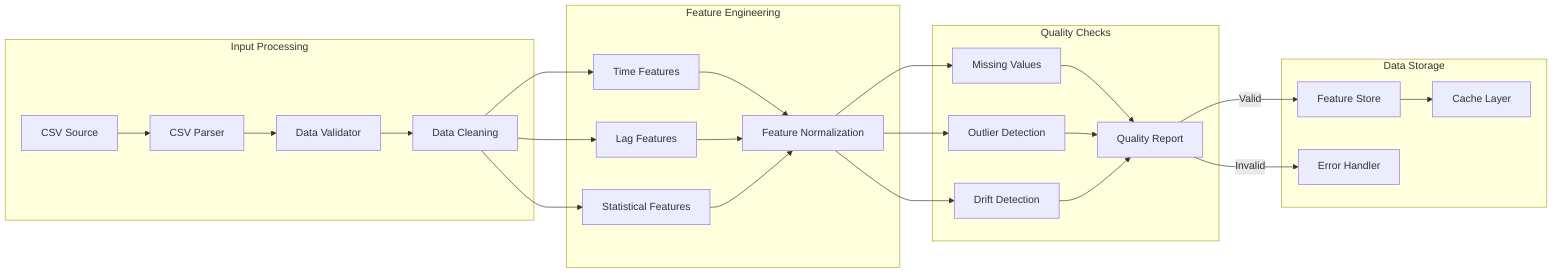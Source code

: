 flowchart LR
    subgraph Input["Input Processing"]
        CSV["CSV Source"] --> Parser["CSV Parser"]
        Parser --> Validator["Data Validator"]
        Validator --> Clean["Data Cleaning"]
    end

    subgraph Features["Feature Engineering"]
        Clean --> Time["Time Features"]
        Clean --> Lag["Lag Features"]
        Clean --> Stats["Statistical Features"]
        
        Time --> Norm["Feature Normalization"]
        Lag --> Norm
        Stats --> Norm
    end

    subgraph Quality["Quality Checks"]
        Norm --> Missing["Missing Values"]
        Norm --> Outliers["Outlier Detection"]
        Norm --> Drift["Drift Detection"]
        
        Missing --> QReport["Quality Report"]
        Outliers --> QReport
        Drift --> QReport
    end

    subgraph Storage["Data Storage"]
        QReport --> |Valid| Store["Feature Store"]
        QReport --> |Invalid| Error["Error Handler"]
        Store --> Cache["Cache Layer"]
    end